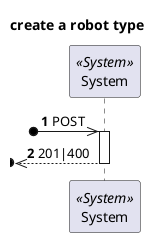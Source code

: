 @startuml
'https://plantuml.com/sequence-diagram

autonumber
skinparam packageStyle rect

title create a robot type

participant "System" as Sys <<System>>

?o->> Sys : POST

activate Sys
?o<<-- Sys : 201|400
deactivate Sys


@enduml
